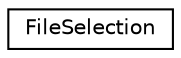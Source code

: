 digraph G
{
  edge [fontname="Helvetica",fontsize="10",labelfontname="Helvetica",labelfontsize="10"];
  node [fontname="Helvetica",fontsize="10",shape=record];
  rankdir=LR;
  Node1 [label="FileSelection",height=0.2,width=0.4,color="black", fillcolor="white", style="filled",URL="$d7/dc3/structFileSelection.html"];
}
